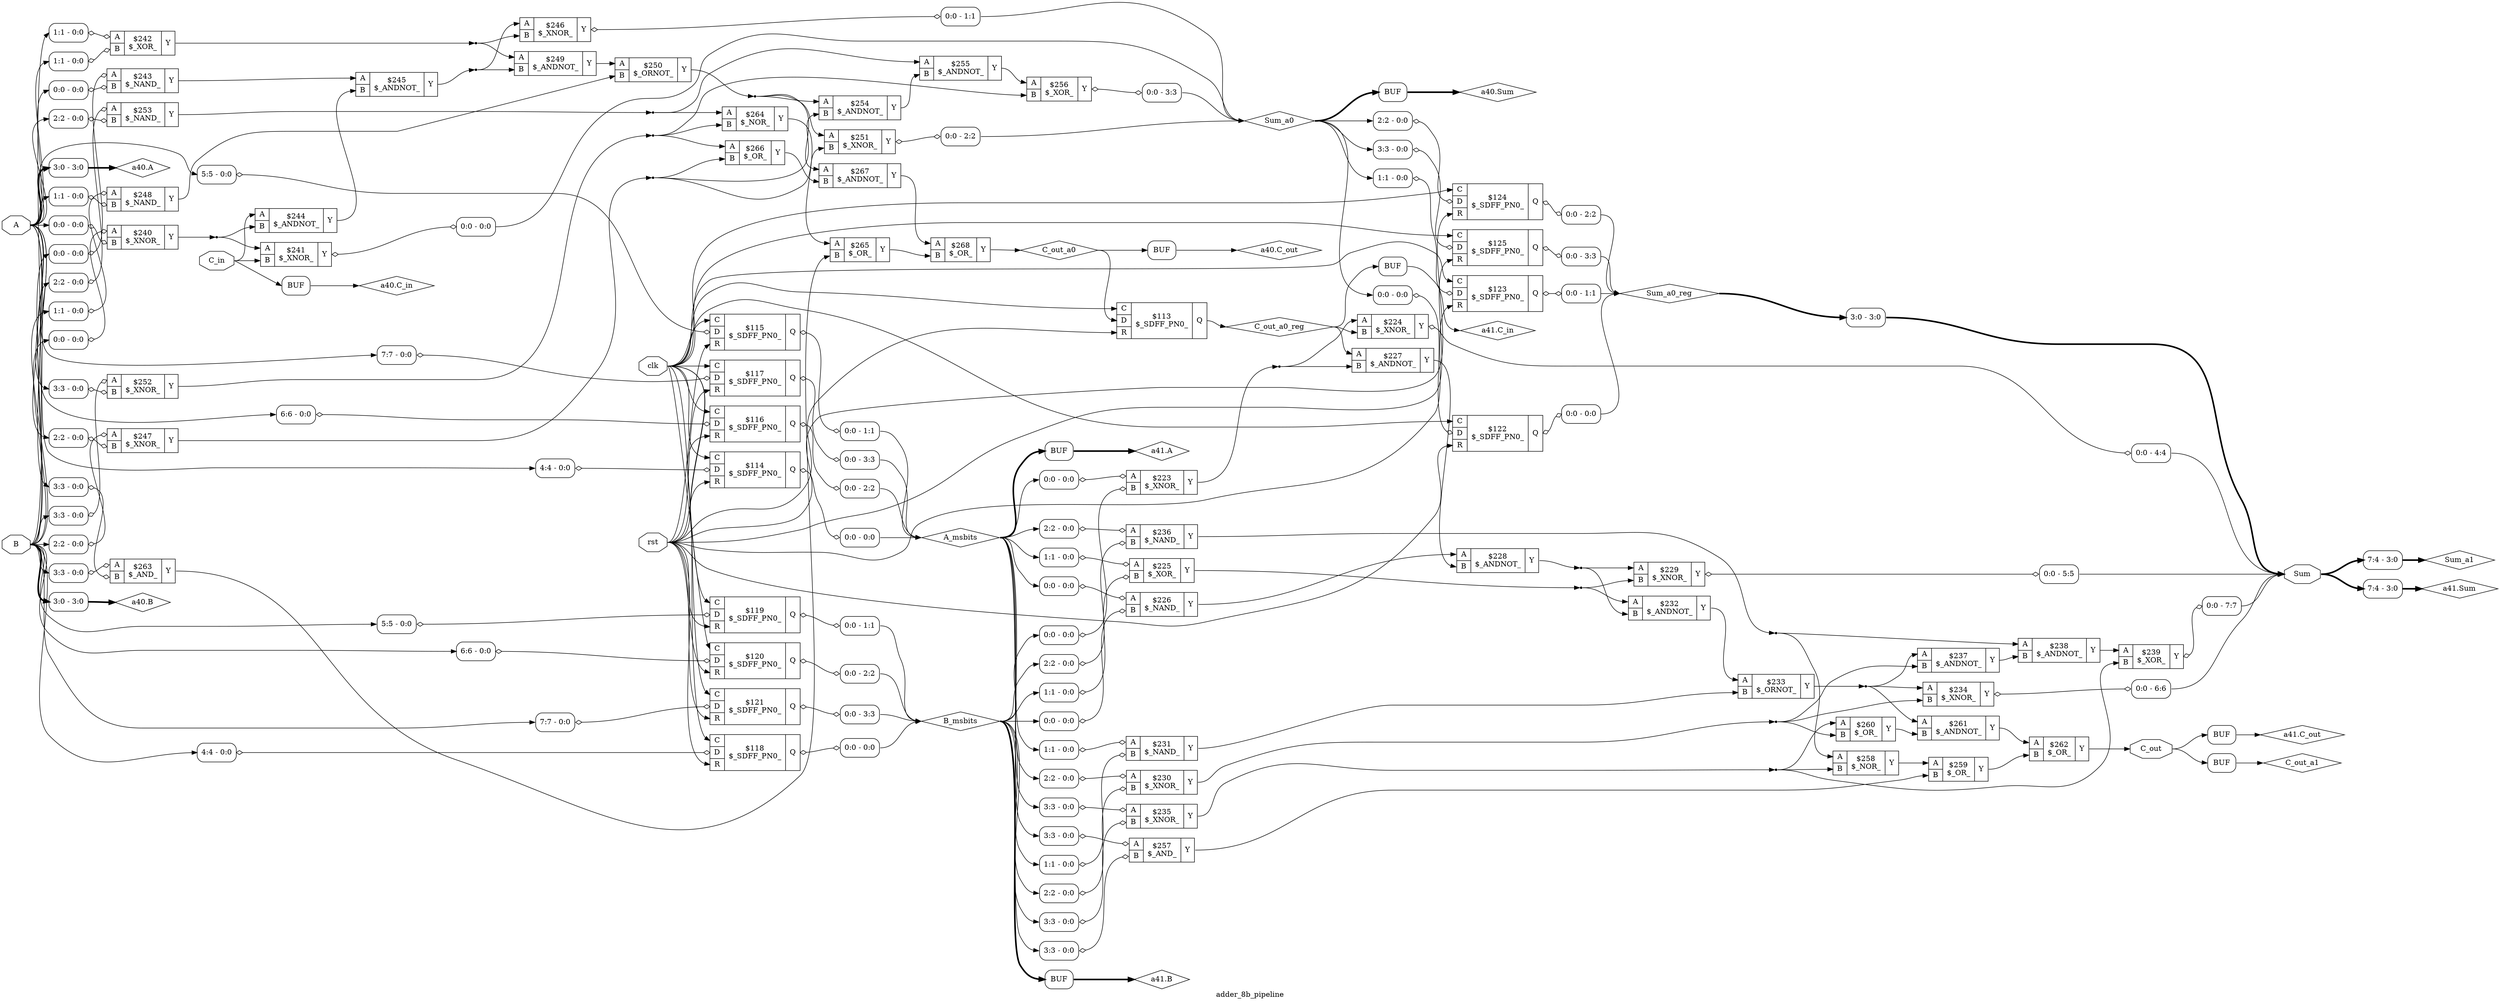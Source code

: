 digraph "adder_8b_pipeline" {
label="adder_8b_pipeline";
rankdir="LR";
remincross=true;
n37 [ shape=octagon, label="A", color="black", fontcolor="black" ];
n38 [ shape=diamond, label="A_msbits", color="black", fontcolor="black" ];
n39 [ shape=octagon, label="B", color="black", fontcolor="black" ];
n40 [ shape=diamond, label="B_msbits", color="black", fontcolor="black" ];
n41 [ shape=octagon, label="C_in", color="black", fontcolor="black" ];
n42 [ shape=octagon, label="C_out", color="black", fontcolor="black" ];
n43 [ shape=diamond, label="C_out_a0", color="black", fontcolor="black" ];
n44 [ shape=diamond, label="C_out_a0_reg", color="black", fontcolor="black" ];
n45 [ shape=diamond, label="C_out_a1", color="black", fontcolor="black" ];
n46 [ shape=octagon, label="Sum", color="black", fontcolor="black" ];
n47 [ shape=diamond, label="Sum_a0", color="black", fontcolor="black" ];
n48 [ shape=diamond, label="Sum_a0_reg", color="black", fontcolor="black" ];
n49 [ shape=diamond, label="Sum_a1", color="black", fontcolor="black" ];
n50 [ shape=diamond, label="a40.A", color="black", fontcolor="black" ];
n51 [ shape=diamond, label="a40.B", color="black", fontcolor="black" ];
n52 [ shape=diamond, label="a40.C_in", color="black", fontcolor="black" ];
n53 [ shape=diamond, label="a40.C_out", color="black", fontcolor="black" ];
n54 [ shape=diamond, label="a40.Sum", color="black", fontcolor="black" ];
n55 [ shape=diamond, label="a41.A", color="black", fontcolor="black" ];
n56 [ shape=diamond, label="a41.B", color="black", fontcolor="black" ];
n57 [ shape=diamond, label="a41.C_in", color="black", fontcolor="black" ];
n58 [ shape=diamond, label="a41.C_out", color="black", fontcolor="black" ];
n59 [ shape=diamond, label="a41.Sum", color="black", fontcolor="black" ];
n60 [ shape=octagon, label="clk", color="black", fontcolor="black" ];
n61 [ shape=octagon, label="rst", color="black", fontcolor="black" ];
c63 [ shape=record, label="{{<p37> A|<p39> B}|$223\n$_XNOR_|{<p62> Y}}" ];
x0 [ shape=record, style=rounded, label="<s0> 0:0 - 0:0 " ];
x0:e -> c63:p37:w [arrowhead=odiamond, arrowtail=odiamond, dir=both, color="black", label=""];
x1 [ shape=record, style=rounded, label="<s0> 0:0 - 0:0 " ];
x1:e -> c63:p39:w [arrowhead=odiamond, arrowtail=odiamond, dir=both, color="black", label=""];
c64 [ shape=record, label="{{<p37> A|<p39> B}|$224\n$_XNOR_|{<p62> Y}}" ];
x2 [ shape=record, style=rounded, label="<s0> 0:0 - 4:4 " ];
c64:p62:e -> x2:w [arrowhead=odiamond, arrowtail=odiamond, dir=both, color="black", label=""];
c65 [ shape=record, label="{{<p37> A|<p39> B}|$225\n$_XOR_|{<p62> Y}}" ];
x3 [ shape=record, style=rounded, label="<s0> 1:1 - 0:0 " ];
x3:e -> c65:p37:w [arrowhead=odiamond, arrowtail=odiamond, dir=both, color="black", label=""];
x4 [ shape=record, style=rounded, label="<s0> 1:1 - 0:0 " ];
x4:e -> c65:p39:w [arrowhead=odiamond, arrowtail=odiamond, dir=both, color="black", label=""];
c66 [ shape=record, label="{{<p37> A|<p39> B}|$226\n$_NAND_|{<p62> Y}}" ];
x5 [ shape=record, style=rounded, label="<s0> 0:0 - 0:0 " ];
x5:e -> c66:p37:w [arrowhead=odiamond, arrowtail=odiamond, dir=both, color="black", label=""];
x6 [ shape=record, style=rounded, label="<s0> 0:0 - 0:0 " ];
x6:e -> c66:p39:w [arrowhead=odiamond, arrowtail=odiamond, dir=both, color="black", label=""];
c67 [ shape=record, label="{{<p37> A|<p39> B}|$227\n$_ANDNOT_|{<p62> Y}}" ];
c68 [ shape=record, label="{{<p37> A|<p39> B}|$228\n$_ANDNOT_|{<p62> Y}}" ];
c69 [ shape=record, label="{{<p37> A|<p39> B}|$229\n$_XNOR_|{<p62> Y}}" ];
x7 [ shape=record, style=rounded, label="<s0> 0:0 - 5:5 " ];
c69:p62:e -> x7:w [arrowhead=odiamond, arrowtail=odiamond, dir=both, color="black", label=""];
c70 [ shape=record, label="{{<p37> A|<p39> B}|$230\n$_XNOR_|{<p62> Y}}" ];
x8 [ shape=record, style=rounded, label="<s0> 2:2 - 0:0 " ];
x8:e -> c70:p37:w [arrowhead=odiamond, arrowtail=odiamond, dir=both, color="black", label=""];
x9 [ shape=record, style=rounded, label="<s0> 2:2 - 0:0 " ];
x9:e -> c70:p39:w [arrowhead=odiamond, arrowtail=odiamond, dir=both, color="black", label=""];
c71 [ shape=record, label="{{<p37> A|<p39> B}|$231\n$_NAND_|{<p62> Y}}" ];
x10 [ shape=record, style=rounded, label="<s0> 1:1 - 0:0 " ];
x10:e -> c71:p37:w [arrowhead=odiamond, arrowtail=odiamond, dir=both, color="black", label=""];
x11 [ shape=record, style=rounded, label="<s0> 1:1 - 0:0 " ];
x11:e -> c71:p39:w [arrowhead=odiamond, arrowtail=odiamond, dir=both, color="black", label=""];
c72 [ shape=record, label="{{<p37> A|<p39> B}|$232\n$_ANDNOT_|{<p62> Y}}" ];
c73 [ shape=record, label="{{<p37> A|<p39> B}|$233\n$_ORNOT_|{<p62> Y}}" ];
c74 [ shape=record, label="{{<p37> A|<p39> B}|$234\n$_XNOR_|{<p62> Y}}" ];
x12 [ shape=record, style=rounded, label="<s0> 0:0 - 6:6 " ];
c74:p62:e -> x12:w [arrowhead=odiamond, arrowtail=odiamond, dir=both, color="black", label=""];
c75 [ shape=record, label="{{<p37> A|<p39> B}|$235\n$_XNOR_|{<p62> Y}}" ];
x13 [ shape=record, style=rounded, label="<s0> 3:3 - 0:0 " ];
x13:e -> c75:p37:w [arrowhead=odiamond, arrowtail=odiamond, dir=both, color="black", label=""];
x14 [ shape=record, style=rounded, label="<s0> 3:3 - 0:0 " ];
x14:e -> c75:p39:w [arrowhead=odiamond, arrowtail=odiamond, dir=both, color="black", label=""];
c76 [ shape=record, label="{{<p37> A|<p39> B}|$236\n$_NAND_|{<p62> Y}}" ];
x15 [ shape=record, style=rounded, label="<s0> 2:2 - 0:0 " ];
x15:e -> c76:p37:w [arrowhead=odiamond, arrowtail=odiamond, dir=both, color="black", label=""];
x16 [ shape=record, style=rounded, label="<s0> 2:2 - 0:0 " ];
x16:e -> c76:p39:w [arrowhead=odiamond, arrowtail=odiamond, dir=both, color="black", label=""];
c77 [ shape=record, label="{{<p37> A|<p39> B}|$237\n$_ANDNOT_|{<p62> Y}}" ];
c78 [ shape=record, label="{{<p37> A|<p39> B}|$238\n$_ANDNOT_|{<p62> Y}}" ];
c79 [ shape=record, label="{{<p37> A|<p39> B}|$239\n$_XOR_|{<p62> Y}}" ];
x17 [ shape=record, style=rounded, label="<s0> 0:0 - 7:7 " ];
c79:p62:e -> x17:w [arrowhead=odiamond, arrowtail=odiamond, dir=both, color="black", label=""];
c80 [ shape=record, label="{{<p37> A|<p39> B}|$240\n$_XNOR_|{<p62> Y}}" ];
x18 [ shape=record, style=rounded, label="<s0> 0:0 - 0:0 " ];
x18:e -> c80:p37:w [arrowhead=odiamond, arrowtail=odiamond, dir=both, color="black", label=""];
x19 [ shape=record, style=rounded, label="<s0> 0:0 - 0:0 " ];
x19:e -> c80:p39:w [arrowhead=odiamond, arrowtail=odiamond, dir=both, color="black", label=""];
c81 [ shape=record, label="{{<p37> A|<p39> B}|$241\n$_XNOR_|{<p62> Y}}" ];
x20 [ shape=record, style=rounded, label="<s0> 0:0 - 0:0 " ];
c81:p62:e -> x20:w [arrowhead=odiamond, arrowtail=odiamond, dir=both, color="black", label=""];
c82 [ shape=record, label="{{<p37> A|<p39> B}|$242\n$_XOR_|{<p62> Y}}" ];
x21 [ shape=record, style=rounded, label="<s0> 1:1 - 0:0 " ];
x21:e -> c82:p37:w [arrowhead=odiamond, arrowtail=odiamond, dir=both, color="black", label=""];
x22 [ shape=record, style=rounded, label="<s0> 1:1 - 0:0 " ];
x22:e -> c82:p39:w [arrowhead=odiamond, arrowtail=odiamond, dir=both, color="black", label=""];
c83 [ shape=record, label="{{<p37> A|<p39> B}|$243\n$_NAND_|{<p62> Y}}" ];
x23 [ shape=record, style=rounded, label="<s0> 0:0 - 0:0 " ];
x23:e -> c83:p37:w [arrowhead=odiamond, arrowtail=odiamond, dir=both, color="black", label=""];
x24 [ shape=record, style=rounded, label="<s0> 0:0 - 0:0 " ];
x24:e -> c83:p39:w [arrowhead=odiamond, arrowtail=odiamond, dir=both, color="black", label=""];
c84 [ shape=record, label="{{<p37> A|<p39> B}|$244\n$_ANDNOT_|{<p62> Y}}" ];
c85 [ shape=record, label="{{<p37> A|<p39> B}|$245\n$_ANDNOT_|{<p62> Y}}" ];
c86 [ shape=record, label="{{<p37> A|<p39> B}|$246\n$_XNOR_|{<p62> Y}}" ];
x25 [ shape=record, style=rounded, label="<s0> 0:0 - 1:1 " ];
c86:p62:e -> x25:w [arrowhead=odiamond, arrowtail=odiamond, dir=both, color="black", label=""];
c87 [ shape=record, label="{{<p37> A|<p39> B}|$247\n$_XNOR_|{<p62> Y}}" ];
x26 [ shape=record, style=rounded, label="<s0> 2:2 - 0:0 " ];
x26:e -> c87:p37:w [arrowhead=odiamond, arrowtail=odiamond, dir=both, color="black", label=""];
x27 [ shape=record, style=rounded, label="<s0> 2:2 - 0:0 " ];
x27:e -> c87:p39:w [arrowhead=odiamond, arrowtail=odiamond, dir=both, color="black", label=""];
c88 [ shape=record, label="{{<p37> A|<p39> B}|$248\n$_NAND_|{<p62> Y}}" ];
x28 [ shape=record, style=rounded, label="<s0> 1:1 - 0:0 " ];
x28:e -> c88:p37:w [arrowhead=odiamond, arrowtail=odiamond, dir=both, color="black", label=""];
x29 [ shape=record, style=rounded, label="<s0> 1:1 - 0:0 " ];
x29:e -> c88:p39:w [arrowhead=odiamond, arrowtail=odiamond, dir=both, color="black", label=""];
c89 [ shape=record, label="{{<p37> A|<p39> B}|$249\n$_ANDNOT_|{<p62> Y}}" ];
c90 [ shape=record, label="{{<p37> A|<p39> B}|$250\n$_ORNOT_|{<p62> Y}}" ];
c91 [ shape=record, label="{{<p37> A|<p39> B}|$251\n$_XNOR_|{<p62> Y}}" ];
x30 [ shape=record, style=rounded, label="<s0> 0:0 - 2:2 " ];
c91:p62:e -> x30:w [arrowhead=odiamond, arrowtail=odiamond, dir=both, color="black", label=""];
c92 [ shape=record, label="{{<p37> A|<p39> B}|$252\n$_XNOR_|{<p62> Y}}" ];
x31 [ shape=record, style=rounded, label="<s0> 3:3 - 0:0 " ];
x31:e -> c92:p37:w [arrowhead=odiamond, arrowtail=odiamond, dir=both, color="black", label=""];
x32 [ shape=record, style=rounded, label="<s0> 3:3 - 0:0 " ];
x32:e -> c92:p39:w [arrowhead=odiamond, arrowtail=odiamond, dir=both, color="black", label=""];
c93 [ shape=record, label="{{<p37> A|<p39> B}|$253\n$_NAND_|{<p62> Y}}" ];
x33 [ shape=record, style=rounded, label="<s0> 2:2 - 0:0 " ];
x33:e -> c93:p37:w [arrowhead=odiamond, arrowtail=odiamond, dir=both, color="black", label=""];
x34 [ shape=record, style=rounded, label="<s0> 2:2 - 0:0 " ];
x34:e -> c93:p39:w [arrowhead=odiamond, arrowtail=odiamond, dir=both, color="black", label=""];
c94 [ shape=record, label="{{<p37> A|<p39> B}|$254\n$_ANDNOT_|{<p62> Y}}" ];
c95 [ shape=record, label="{{<p37> A|<p39> B}|$255\n$_ANDNOT_|{<p62> Y}}" ];
c96 [ shape=record, label="{{<p37> A|<p39> B}|$256\n$_XOR_|{<p62> Y}}" ];
x35 [ shape=record, style=rounded, label="<s0> 0:0 - 3:3 " ];
c96:p62:e -> x35:w [arrowhead=odiamond, arrowtail=odiamond, dir=both, color="black", label=""];
c97 [ shape=record, label="{{<p37> A|<p39> B}|$257\n$_AND_|{<p62> Y}}" ];
x36 [ shape=record, style=rounded, label="<s0> 3:3 - 0:0 " ];
x36:e -> c97:p37:w [arrowhead=odiamond, arrowtail=odiamond, dir=both, color="black", label=""];
x37 [ shape=record, style=rounded, label="<s0> 3:3 - 0:0 " ];
x37:e -> c97:p39:w [arrowhead=odiamond, arrowtail=odiamond, dir=both, color="black", label=""];
c98 [ shape=record, label="{{<p37> A|<p39> B}|$258\n$_NOR_|{<p62> Y}}" ];
c99 [ shape=record, label="{{<p37> A|<p39> B}|$259\n$_OR_|{<p62> Y}}" ];
c100 [ shape=record, label="{{<p37> A|<p39> B}|$260\n$_OR_|{<p62> Y}}" ];
c101 [ shape=record, label="{{<p37> A|<p39> B}|$261\n$_ANDNOT_|{<p62> Y}}" ];
c102 [ shape=record, label="{{<p37> A|<p39> B}|$262\n$_OR_|{<p62> Y}}" ];
c103 [ shape=record, label="{{<p37> A|<p39> B}|$263\n$_AND_|{<p62> Y}}" ];
x38 [ shape=record, style=rounded, label="<s0> 3:3 - 0:0 " ];
x38:e -> c103:p37:w [arrowhead=odiamond, arrowtail=odiamond, dir=both, color="black", label=""];
x39 [ shape=record, style=rounded, label="<s0> 3:3 - 0:0 " ];
x39:e -> c103:p39:w [arrowhead=odiamond, arrowtail=odiamond, dir=both, color="black", label=""];
c104 [ shape=record, label="{{<p37> A|<p39> B}|$264\n$_NOR_|{<p62> Y}}" ];
c105 [ shape=record, label="{{<p37> A|<p39> B}|$265\n$_OR_|{<p62> Y}}" ];
c106 [ shape=record, label="{{<p37> A|<p39> B}|$266\n$_OR_|{<p62> Y}}" ];
c107 [ shape=record, label="{{<p37> A|<p39> B}|$267\n$_ANDNOT_|{<p62> Y}}" ];
c108 [ shape=record, label="{{<p37> A|<p39> B}|$268\n$_OR_|{<p62> Y}}" ];
c113 [ shape=record, label="{{<p109> C|<p110> D|<p111> R}|$113\n$_SDFF_PN0_|{<p112> Q}}" ];
c114 [ shape=record, label="{{<p109> C|<p110> D|<p111> R}|$114\n$_SDFF_PN0_|{<p112> Q}}" ];
x40 [ shape=record, style=rounded, label="<s0> 4:4 - 0:0 " ];
x40:e -> c114:p110:w [arrowhead=odiamond, arrowtail=odiamond, dir=both, color="black", label=""];
x41 [ shape=record, style=rounded, label="<s0> 0:0 - 0:0 " ];
c114:p112:e -> x41:w [arrowhead=odiamond, arrowtail=odiamond, dir=both, color="black", label=""];
c115 [ shape=record, label="{{<p109> C|<p110> D|<p111> R}|$115\n$_SDFF_PN0_|{<p112> Q}}" ];
x42 [ shape=record, style=rounded, label="<s0> 5:5 - 0:0 " ];
x42:e -> c115:p110:w [arrowhead=odiamond, arrowtail=odiamond, dir=both, color="black", label=""];
x43 [ shape=record, style=rounded, label="<s0> 0:0 - 1:1 " ];
c115:p112:e -> x43:w [arrowhead=odiamond, arrowtail=odiamond, dir=both, color="black", label=""];
c116 [ shape=record, label="{{<p109> C|<p110> D|<p111> R}|$116\n$_SDFF_PN0_|{<p112> Q}}" ];
x44 [ shape=record, style=rounded, label="<s0> 6:6 - 0:0 " ];
x44:e -> c116:p110:w [arrowhead=odiamond, arrowtail=odiamond, dir=both, color="black", label=""];
x45 [ shape=record, style=rounded, label="<s0> 0:0 - 2:2 " ];
c116:p112:e -> x45:w [arrowhead=odiamond, arrowtail=odiamond, dir=both, color="black", label=""];
c117 [ shape=record, label="{{<p109> C|<p110> D|<p111> R}|$117\n$_SDFF_PN0_|{<p112> Q}}" ];
x46 [ shape=record, style=rounded, label="<s0> 7:7 - 0:0 " ];
x46:e -> c117:p110:w [arrowhead=odiamond, arrowtail=odiamond, dir=both, color="black", label=""];
x47 [ shape=record, style=rounded, label="<s0> 0:0 - 3:3 " ];
c117:p112:e -> x47:w [arrowhead=odiamond, arrowtail=odiamond, dir=both, color="black", label=""];
c118 [ shape=record, label="{{<p109> C|<p110> D|<p111> R}|$118\n$_SDFF_PN0_|{<p112> Q}}" ];
x48 [ shape=record, style=rounded, label="<s0> 4:4 - 0:0 " ];
x48:e -> c118:p110:w [arrowhead=odiamond, arrowtail=odiamond, dir=both, color="black", label=""];
x49 [ shape=record, style=rounded, label="<s0> 0:0 - 0:0 " ];
c118:p112:e -> x49:w [arrowhead=odiamond, arrowtail=odiamond, dir=both, color="black", label=""];
c119 [ shape=record, label="{{<p109> C|<p110> D|<p111> R}|$119\n$_SDFF_PN0_|{<p112> Q}}" ];
x50 [ shape=record, style=rounded, label="<s0> 5:5 - 0:0 " ];
x50:e -> c119:p110:w [arrowhead=odiamond, arrowtail=odiamond, dir=both, color="black", label=""];
x51 [ shape=record, style=rounded, label="<s0> 0:0 - 1:1 " ];
c119:p112:e -> x51:w [arrowhead=odiamond, arrowtail=odiamond, dir=both, color="black", label=""];
c120 [ shape=record, label="{{<p109> C|<p110> D|<p111> R}|$120\n$_SDFF_PN0_|{<p112> Q}}" ];
x52 [ shape=record, style=rounded, label="<s0> 6:6 - 0:0 " ];
x52:e -> c120:p110:w [arrowhead=odiamond, arrowtail=odiamond, dir=both, color="black", label=""];
x53 [ shape=record, style=rounded, label="<s0> 0:0 - 2:2 " ];
c120:p112:e -> x53:w [arrowhead=odiamond, arrowtail=odiamond, dir=both, color="black", label=""];
c121 [ shape=record, label="{{<p109> C|<p110> D|<p111> R}|$121\n$_SDFF_PN0_|{<p112> Q}}" ];
x54 [ shape=record, style=rounded, label="<s0> 7:7 - 0:0 " ];
x54:e -> c121:p110:w [arrowhead=odiamond, arrowtail=odiamond, dir=both, color="black", label=""];
x55 [ shape=record, style=rounded, label="<s0> 0:0 - 3:3 " ];
c121:p112:e -> x55:w [arrowhead=odiamond, arrowtail=odiamond, dir=both, color="black", label=""];
c122 [ shape=record, label="{{<p109> C|<p110> D|<p111> R}|$122\n$_SDFF_PN0_|{<p112> Q}}" ];
x56 [ shape=record, style=rounded, label="<s0> 0:0 - 0:0 " ];
x56:e -> c122:p110:w [arrowhead=odiamond, arrowtail=odiamond, dir=both, color="black", label=""];
x57 [ shape=record, style=rounded, label="<s0> 0:0 - 0:0 " ];
c122:p112:e -> x57:w [arrowhead=odiamond, arrowtail=odiamond, dir=both, color="black", label=""];
c123 [ shape=record, label="{{<p109> C|<p110> D|<p111> R}|$123\n$_SDFF_PN0_|{<p112> Q}}" ];
x58 [ shape=record, style=rounded, label="<s0> 1:1 - 0:0 " ];
x58:e -> c123:p110:w [arrowhead=odiamond, arrowtail=odiamond, dir=both, color="black", label=""];
x59 [ shape=record, style=rounded, label="<s0> 0:0 - 1:1 " ];
c123:p112:e -> x59:w [arrowhead=odiamond, arrowtail=odiamond, dir=both, color="black", label=""];
c124 [ shape=record, label="{{<p109> C|<p110> D|<p111> R}|$124\n$_SDFF_PN0_|{<p112> Q}}" ];
x60 [ shape=record, style=rounded, label="<s0> 2:2 - 0:0 " ];
x60:e -> c124:p110:w [arrowhead=odiamond, arrowtail=odiamond, dir=both, color="black", label=""];
x61 [ shape=record, style=rounded, label="<s0> 0:0 - 2:2 " ];
c124:p112:e -> x61:w [arrowhead=odiamond, arrowtail=odiamond, dir=both, color="black", label=""];
c125 [ shape=record, label="{{<p109> C|<p110> D|<p111> R}|$125\n$_SDFF_PN0_|{<p112> Q}}" ];
x62 [ shape=record, style=rounded, label="<s0> 3:3 - 0:0 " ];
x62:e -> c125:p110:w [arrowhead=odiamond, arrowtail=odiamond, dir=both, color="black", label=""];
x63 [ shape=record, style=rounded, label="<s0> 0:0 - 3:3 " ];
c125:p112:e -> x63:w [arrowhead=odiamond, arrowtail=odiamond, dir=both, color="black", label=""];
x64 [shape=box, style=rounded, label="BUF"];
x65 [ shape=record, style=rounded, label="<s0> 3:0 - 3:0 " ];
x66 [ shape=record, style=rounded, label="<s0> 7:4 - 3:0 " ];
x67 [ shape=record, style=rounded, label="<s0> 3:0 - 3:0 " ];
x68 [ shape=record, style=rounded, label="<s0> 3:0 - 3:0 " ];
x69 [shape=box, style=rounded, label="BUF"];
x70 [shape=box, style=rounded, label="BUF"];
x71 [shape=box, style=rounded, label="BUF"];
x72 [shape=box, style=rounded, label="BUF"];
x73 [shape=box, style=rounded, label="BUF"];
x74 [shape=box, style=rounded, label="BUF"];
x75 [shape=box, style=rounded, label="BUF"];
x76 [ shape=record, style=rounded, label="<s0> 7:4 - 3:0 " ];
n1 [ shape=point ];
c63:p62:e -> n1:w [color="black", label=""];
n1:e -> c64:p37:w [color="black", label=""];
n1:e -> c67:p39:w [color="black", label=""];
n10 [ shape=point ];
c75:p62:e -> n10:w [color="black", label=""];
n10:e -> c100:p37:w [color="black", label=""];
n10:e -> c79:p39:w [color="black", label=""];
n10:e -> c98:p39:w [color="black", label=""];
n11 [ shape=point ];
c76:p62:e -> n11:w [color="black", label=""];
n11:e -> c78:p37:w [color="black", label=""];
n11:e -> c98:p37:w [color="black", label=""];
c77:p62:e -> c78:p39:w [color="black", label=""];
c78:p62:e -> c79:p37:w [color="black", label=""];
n14 [ shape=point ];
c80:p62:e -> n14:w [color="black", label=""];
n14:e -> c81:p37:w [color="black", label=""];
n14:e -> c84:p39:w [color="black", label=""];
n15 [ shape=point ];
c82:p62:e -> n15:w [color="black", label=""];
n15:e -> c86:p39:w [color="black", label=""];
n15:e -> c89:p37:w [color="black", label=""];
c83:p62:e -> c85:p37:w [color="black", label=""];
c84:p62:e -> c85:p39:w [color="black", label=""];
n18 [ shape=point ];
c85:p62:e -> n18:w [color="black", label=""];
n18:e -> c86:p37:w [color="black", label=""];
n18:e -> c89:p39:w [color="black", label=""];
n19 [ shape=point ];
c87:p62:e -> n19:w [color="black", label=""];
n19:e -> c106:p39:w [color="black", label=""];
n19:e -> c91:p39:w [color="black", label=""];
n19:e -> c94:p39:w [color="black", label=""];
n2 [ shape=point ];
c65:p62:e -> n2:w [color="black", label=""];
n2:e -> c69:p39:w [color="black", label=""];
n2:e -> c72:p37:w [color="black", label=""];
c88:p62:e -> c90:p39:w [color="black", label=""];
c89:p62:e -> c90:p37:w [color="black", label=""];
n22 [ shape=point ];
c90:p62:e -> n22:w [color="black", label=""];
n22:e -> c107:p37:w [color="black", label=""];
n22:e -> c91:p37:w [color="black", label=""];
n22:e -> c94:p37:w [color="black", label=""];
n23 [ shape=point ];
c92:p62:e -> n23:w [color="black", label=""];
n23:e -> c104:p39:w [color="black", label=""];
n23:e -> c106:p37:w [color="black", label=""];
n23:e -> c96:p39:w [color="black", label=""];
n24 [ shape=point ];
c93:p62:e -> n24:w [color="black", label=""];
n24:e -> c104:p37:w [color="black", label=""];
n24:e -> c95:p37:w [color="black", label=""];
c94:p62:e -> c95:p39:w [color="black", label=""];
c95:p62:e -> c96:p37:w [color="black", label=""];
c97:p62:e -> c99:p39:w [color="black", label=""];
c98:p62:e -> c99:p37:w [color="black", label=""];
c99:p62:e -> c102:p39:w [color="black", label=""];
c66:p62:e -> c68:p37:w [color="black", label=""];
c100:p62:e -> c101:p39:w [color="black", label=""];
c101:p62:e -> c102:p37:w [color="black", label=""];
c103:p62:e -> c105:p39:w [color="black", label=""];
c104:p62:e -> c105:p37:w [color="black", label=""];
c105:p62:e -> c108:p39:w [color="black", label=""];
c106:p62:e -> c107:p39:w [color="black", label=""];
c107:p62:e -> c108:p37:w [color="black", label=""];
n37:e -> x19:s0:w [color="black", label=""];
n37:e -> x22:s0:w [color="black", label=""];
n37:e -> x24:s0:w [color="black", label=""];
n37:e -> x27:s0:w [color="black", label=""];
n37:e -> x29:s0:w [color="black", label=""];
n37:e -> x32:s0:w [color="black", label=""];
n37:e -> x34:s0:w [color="black", label=""];
n37:e -> x39:s0:w [color="black", label=""];
n37:e -> x40:s0:w [color="black", label=""];
n37:e -> x42:s0:w [color="black", label=""];
n37:e -> x44:s0:w [color="black", label=""];
n37:e -> x46:s0:w [color="black", label=""];
n37:e -> x67:s0:w [color="black", style="setlinewidth(3)", label=""];
x41:s0:e -> n38:w [color="black", label=""];
x43:s0:e -> n38:w [color="black", label=""];
x45:s0:e -> n38:w [color="black", label=""];
x47:s0:e -> n38:w [color="black", label=""];
n38:e -> x0:s0:w [color="black", label=""];
n38:e -> x10:s0:w [color="black", label=""];
n38:e -> x13:s0:w [color="black", label=""];
n38:e -> x15:s0:w [color="black", label=""];
n38:e -> x36:s0:w [color="black", label=""];
n38:e -> x3:s0:w [color="black", label=""];
n38:e -> x5:s0:w [color="black", label=""];
n38:e -> x72:w:w [color="black", style="setlinewidth(3)", label=""];
n38:e -> x8:s0:w [color="black", label=""];
n39:e -> x18:s0:w [color="black", label=""];
n39:e -> x21:s0:w [color="black", label=""];
n39:e -> x23:s0:w [color="black", label=""];
n39:e -> x26:s0:w [color="black", label=""];
n39:e -> x28:s0:w [color="black", label=""];
n39:e -> x31:s0:w [color="black", label=""];
n39:e -> x33:s0:w [color="black", label=""];
n39:e -> x38:s0:w [color="black", label=""];
n39:e -> x48:s0:w [color="black", label=""];
n39:e -> x50:s0:w [color="black", label=""];
n39:e -> x52:s0:w [color="black", label=""];
n39:e -> x54:s0:w [color="black", label=""];
n39:e -> x68:s0:w [color="black", style="setlinewidth(3)", label=""];
c67:p62:e -> c68:p39:w [color="black", label=""];
x49:s0:e -> n40:w [color="black", label=""];
x51:s0:e -> n40:w [color="black", label=""];
x53:s0:e -> n40:w [color="black", label=""];
x55:s0:e -> n40:w [color="black", label=""];
n40:e -> x11:s0:w [color="black", label=""];
n40:e -> x14:s0:w [color="black", label=""];
n40:e -> x16:s0:w [color="black", label=""];
n40:e -> x1:s0:w [color="black", label=""];
n40:e -> x37:s0:w [color="black", label=""];
n40:e -> x4:s0:w [color="black", label=""];
n40:e -> x6:s0:w [color="black", label=""];
n40:e -> x73:w:w [color="black", style="setlinewidth(3)", label=""];
n40:e -> x9:s0:w [color="black", label=""];
n41:e -> c81:p39:w [color="black", label=""];
n41:e -> c84:p37:w [color="black", label=""];
n41:e -> x69:w:w [color="black", label=""];
c102:p62:e -> n42:w [color="black", label=""];
n42:e -> x64:w:w [color="black", label=""];
n42:e -> x75:w:w [color="black", label=""];
c108:p62:e -> n43:w [color="black", label=""];
n43:e -> c113:p110:w [color="black", label=""];
n43:e -> x70:w:w [color="black", label=""];
c113:p112:e -> n44:w [color="black", label=""];
n44:e -> c64:p39:w [color="black", label=""];
n44:e -> c67:p37:w [color="black", label=""];
n44:e -> x74:w:w [color="black", label=""];
x64:e:e -> n45:w [color="black", label=""];
x12:s0:e -> n46:w [color="black", label=""];
x17:s0:e -> n46:w [color="black", label=""];
x2:s0:e -> n46:w [color="black", label=""];
x65:s0:e -> n46:w [color="black", style="setlinewidth(3)", label=""];
x7:s0:e -> n46:w [color="black", label=""];
n46:e -> x66:s0:w [color="black", style="setlinewidth(3)", label=""];
n46:e -> x76:s0:w [color="black", style="setlinewidth(3)", label=""];
x20:s0:e -> n47:w [color="black", label=""];
x25:s0:e -> n47:w [color="black", label=""];
x30:s0:e -> n47:w [color="black", label=""];
x35:s0:e -> n47:w [color="black", label=""];
n47:e -> x56:s0:w [color="black", label=""];
n47:e -> x58:s0:w [color="black", label=""];
n47:e -> x60:s0:w [color="black", label=""];
n47:e -> x62:s0:w [color="black", label=""];
n47:e -> x71:w:w [color="black", style="setlinewidth(3)", label=""];
x57:s0:e -> n48:w [color="black", label=""];
x59:s0:e -> n48:w [color="black", label=""];
x61:s0:e -> n48:w [color="black", label=""];
x63:s0:e -> n48:w [color="black", label=""];
n48:e -> x65:w [color="black", style="setlinewidth(3)", label=""];
x66:e -> n49:w [color="black", style="setlinewidth(3)", label=""];
n5 [ shape=point ];
c68:p62:e -> n5:w [color="black", label=""];
n5:e -> c69:p37:w [color="black", label=""];
n5:e -> c72:p39:w [color="black", label=""];
x67:e -> n50:w [color="black", style="setlinewidth(3)", label=""];
x68:e -> n51:w [color="black", style="setlinewidth(3)", label=""];
x69:e:e -> n52:w [color="black", label=""];
x70:e:e -> n53:w [color="black", label=""];
x71:e:e -> n54:w [color="black", style="setlinewidth(3)", label=""];
x72:e:e -> n55:w [color="black", style="setlinewidth(3)", label=""];
x73:e:e -> n56:w [color="black", style="setlinewidth(3)", label=""];
x74:e:e -> n57:w [color="black", label=""];
x75:e:e -> n58:w [color="black", label=""];
x76:e -> n59:w [color="black", style="setlinewidth(3)", label=""];
n6 [ shape=point ];
c70:p62:e -> n6:w [color="black", label=""];
n6:e -> c100:p39:w [color="black", label=""];
n6:e -> c74:p39:w [color="black", label=""];
n6:e -> c77:p39:w [color="black", label=""];
n60:e -> c113:p109:w [color="black", label=""];
n60:e -> c114:p109:w [color="black", label=""];
n60:e -> c115:p109:w [color="black", label=""];
n60:e -> c116:p109:w [color="black", label=""];
n60:e -> c117:p109:w [color="black", label=""];
n60:e -> c118:p109:w [color="black", label=""];
n60:e -> c119:p109:w [color="black", label=""];
n60:e -> c120:p109:w [color="black", label=""];
n60:e -> c121:p109:w [color="black", label=""];
n60:e -> c122:p109:w [color="black", label=""];
n60:e -> c123:p109:w [color="black", label=""];
n60:e -> c124:p109:w [color="black", label=""];
n60:e -> c125:p109:w [color="black", label=""];
n61:e -> c113:p111:w [color="black", label=""];
n61:e -> c114:p111:w [color="black", label=""];
n61:e -> c115:p111:w [color="black", label=""];
n61:e -> c116:p111:w [color="black", label=""];
n61:e -> c117:p111:w [color="black", label=""];
n61:e -> c118:p111:w [color="black", label=""];
n61:e -> c119:p111:w [color="black", label=""];
n61:e -> c120:p111:w [color="black", label=""];
n61:e -> c121:p111:w [color="black", label=""];
n61:e -> c122:p111:w [color="black", label=""];
n61:e -> c123:p111:w [color="black", label=""];
n61:e -> c124:p111:w [color="black", label=""];
n61:e -> c125:p111:w [color="black", label=""];
c71:p62:e -> c73:p39:w [color="black", label=""];
c72:p62:e -> c73:p37:w [color="black", label=""];
n9 [ shape=point ];
c73:p62:e -> n9:w [color="black", label=""];
n9:e -> c101:p37:w [color="black", label=""];
n9:e -> c74:p37:w [color="black", label=""];
n9:e -> c77:p37:w [color="black", label=""];
}
